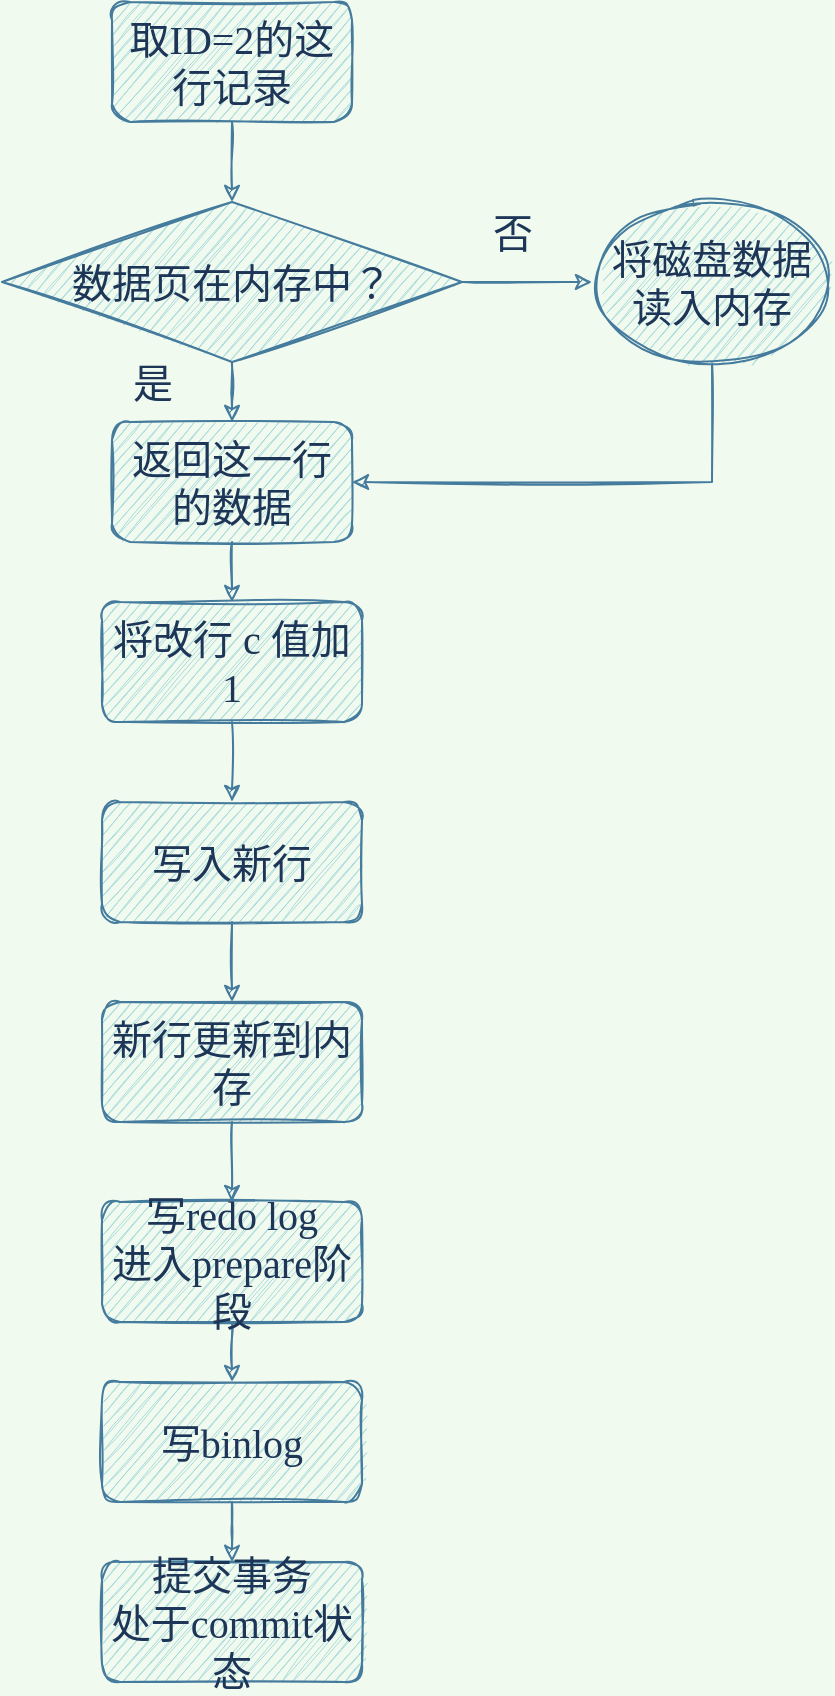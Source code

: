 <mxfile version="14.6.13" type="device"><diagram id="pz7dIH-oF-Ca6s1HQjbF" name="第 1 页"><mxGraphModel dx="1086" dy="923" grid="1" gridSize="10" guides="1" tooltips="1" connect="1" arrows="1" fold="1" page="1" pageScale="1" pageWidth="827" pageHeight="1169" background="#F1FAEE" math="0" shadow="0"><root><mxCell id="0"/><mxCell id="1" parent="0"/><mxCell id="711_3I2T-d0qmT96BUzj-1" value="取ID=2的这行记录" style="rounded=1;whiteSpace=wrap;html=1;fontSize=20;fontFamily=Ma Shan Zheng;fontSource=https%3A%2F%2Ffonts.googleapis.com%2Fcss%3Ffamily%3DMa%2BShan%2BZheng;fillColor=#A8DADC;strokeColor=#457B9D;fontColor=#1D3557;sketch=1;" vertex="1" parent="1"><mxGeometry x="340" y="110" width="120" height="60" as="geometry"/></mxCell><mxCell id="711_3I2T-d0qmT96BUzj-12" style="edgeStyle=orthogonalEdgeStyle;rounded=0;orthogonalLoop=1;jettySize=auto;html=1;exitX=1;exitY=0.5;exitDx=0;exitDy=0;entryX=0;entryY=0.5;entryDx=0;entryDy=0;fontFamily=Ma Shan Zheng;fontSource=https%3A%2F%2Ffonts.googleapis.com%2Fcss%3Ffamily%3DMa%2BShan%2BZheng;fontSize=20;labelBackgroundColor=#F1FAEE;strokeColor=#457B9D;fontColor=#1D3557;sketch=1;" edge="1" parent="1" source="711_3I2T-d0qmT96BUzj-2" target="711_3I2T-d0qmT96BUzj-10"><mxGeometry relative="1" as="geometry"/></mxCell><mxCell id="711_3I2T-d0qmT96BUzj-13" style="edgeStyle=orthogonalEdgeStyle;rounded=0;orthogonalLoop=1;jettySize=auto;html=1;exitX=0.5;exitY=1;exitDx=0;exitDy=0;fontFamily=Ma Shan Zheng;fontSource=https%3A%2F%2Ffonts.googleapis.com%2Fcss%3Ffamily%3DMa%2BShan%2BZheng;fontSize=20;labelBackgroundColor=#F1FAEE;strokeColor=#457B9D;fontColor=#1D3557;sketch=1;" edge="1" parent="1" source="711_3I2T-d0qmT96BUzj-2" target="711_3I2T-d0qmT96BUzj-3"><mxGeometry relative="1" as="geometry"/></mxCell><mxCell id="711_3I2T-d0qmT96BUzj-2" value="数据页在内存中？" style="rhombus;whiteSpace=wrap;html=1;fontFamily=Ma Shan Zheng;fontSource=https%3A%2F%2Ffonts.googleapis.com%2Fcss%3Ffamily%3DMa%2BShan%2BZheng;fontSize=20;fillColor=#A8DADC;strokeColor=#457B9D;fontColor=#1D3557;sketch=1;" vertex="1" parent="1"><mxGeometry x="285" y="210" width="230" height="80" as="geometry"/></mxCell><mxCell id="711_3I2T-d0qmT96BUzj-14" style="edgeStyle=orthogonalEdgeStyle;rounded=0;orthogonalLoop=1;jettySize=auto;html=1;exitX=0.5;exitY=1;exitDx=0;exitDy=0;entryX=0.5;entryY=0;entryDx=0;entryDy=0;fontFamily=Ma Shan Zheng;fontSource=https%3A%2F%2Ffonts.googleapis.com%2Fcss%3Ffamily%3DMa%2BShan%2BZheng;fontSize=20;labelBackgroundColor=#F1FAEE;strokeColor=#457B9D;fontColor=#1D3557;sketch=1;" edge="1" parent="1" source="711_3I2T-d0qmT96BUzj-3" target="711_3I2T-d0qmT96BUzj-4"><mxGeometry relative="1" as="geometry"/></mxCell><mxCell id="711_3I2T-d0qmT96BUzj-3" value="返回这一行的数据" style="rounded=1;whiteSpace=wrap;html=1;fontSize=20;fontFamily=Ma Shan Zheng;fontSource=https%3A%2F%2Ffonts.googleapis.com%2Fcss%3Ffamily%3DMa%2BShan%2BZheng;fillColor=#A8DADC;strokeColor=#457B9D;fontColor=#1D3557;sketch=1;" vertex="1" parent="1"><mxGeometry x="340" y="320" width="120" height="60" as="geometry"/></mxCell><mxCell id="711_3I2T-d0qmT96BUzj-15" style="edgeStyle=orthogonalEdgeStyle;rounded=0;orthogonalLoop=1;jettySize=auto;html=1;exitX=0.5;exitY=1;exitDx=0;exitDy=0;fontFamily=Ma Shan Zheng;fontSource=https%3A%2F%2Ffonts.googleapis.com%2Fcss%3Ffamily%3DMa%2BShan%2BZheng;fontSize=20;labelBackgroundColor=#F1FAEE;strokeColor=#457B9D;fontColor=#1D3557;sketch=1;" edge="1" parent="1" source="711_3I2T-d0qmT96BUzj-4" target="711_3I2T-d0qmT96BUzj-5"><mxGeometry relative="1" as="geometry"/></mxCell><mxCell id="711_3I2T-d0qmT96BUzj-4" value="将改行 c 值加1" style="rounded=1;whiteSpace=wrap;html=1;fontSize=20;fontFamily=Ma Shan Zheng;fontSource=https%3A%2F%2Ffonts.googleapis.com%2Fcss%3Ffamily%3DMa%2BShan%2BZheng;fillColor=#A8DADC;strokeColor=#457B9D;fontColor=#1D3557;sketch=1;" vertex="1" parent="1"><mxGeometry x="335" y="410" width="130" height="60" as="geometry"/></mxCell><mxCell id="711_3I2T-d0qmT96BUzj-16" style="edgeStyle=orthogonalEdgeStyle;rounded=0;orthogonalLoop=1;jettySize=auto;html=1;exitX=0.5;exitY=1;exitDx=0;exitDy=0;entryX=0.5;entryY=0;entryDx=0;entryDy=0;fontFamily=Ma Shan Zheng;fontSource=https%3A%2F%2Ffonts.googleapis.com%2Fcss%3Ffamily%3DMa%2BShan%2BZheng;fontSize=20;labelBackgroundColor=#F1FAEE;strokeColor=#457B9D;fontColor=#1D3557;sketch=1;" edge="1" parent="1" source="711_3I2T-d0qmT96BUzj-5" target="711_3I2T-d0qmT96BUzj-6"><mxGeometry relative="1" as="geometry"/></mxCell><mxCell id="711_3I2T-d0qmT96BUzj-5" value="写入新行" style="rounded=1;whiteSpace=wrap;html=1;fontSize=20;fontFamily=Ma Shan Zheng;fontSource=https%3A%2F%2Ffonts.googleapis.com%2Fcss%3Ffamily%3DMa%2BShan%2BZheng;fillColor=#A8DADC;strokeColor=#457B9D;fontColor=#1D3557;sketch=1;" vertex="1" parent="1"><mxGeometry x="335" y="510" width="130" height="60" as="geometry"/></mxCell><mxCell id="711_3I2T-d0qmT96BUzj-17" style="edgeStyle=orthogonalEdgeStyle;rounded=0;orthogonalLoop=1;jettySize=auto;html=1;exitX=0.5;exitY=1;exitDx=0;exitDy=0;entryX=0.5;entryY=0;entryDx=0;entryDy=0;fontFamily=Ma Shan Zheng;fontSource=https%3A%2F%2Ffonts.googleapis.com%2Fcss%3Ffamily%3DMa%2BShan%2BZheng;fontSize=20;labelBackgroundColor=#F1FAEE;strokeColor=#457B9D;fontColor=#1D3557;sketch=1;" edge="1" parent="1" source="711_3I2T-d0qmT96BUzj-6" target="711_3I2T-d0qmT96BUzj-7"><mxGeometry relative="1" as="geometry"/></mxCell><mxCell id="711_3I2T-d0qmT96BUzj-6" value="新行更新到内存" style="rounded=1;whiteSpace=wrap;html=1;fontSize=20;fontFamily=Ma Shan Zheng;fontSource=https%3A%2F%2Ffonts.googleapis.com%2Fcss%3Ffamily%3DMa%2BShan%2BZheng;fillColor=#A8DADC;strokeColor=#457B9D;fontColor=#1D3557;sketch=1;" vertex="1" parent="1"><mxGeometry x="335" y="610" width="130" height="60" as="geometry"/></mxCell><mxCell id="711_3I2T-d0qmT96BUzj-18" style="edgeStyle=orthogonalEdgeStyle;rounded=0;orthogonalLoop=1;jettySize=auto;html=1;exitX=0.5;exitY=1;exitDx=0;exitDy=0;entryX=0.5;entryY=0;entryDx=0;entryDy=0;fontFamily=Ma Shan Zheng;fontSource=https%3A%2F%2Ffonts.googleapis.com%2Fcss%3Ffamily%3DMa%2BShan%2BZheng;fontSize=20;labelBackgroundColor=#F1FAEE;strokeColor=#457B9D;fontColor=#1D3557;sketch=1;" edge="1" parent="1" source="711_3I2T-d0qmT96BUzj-7" target="711_3I2T-d0qmT96BUzj-8"><mxGeometry relative="1" as="geometry"/></mxCell><mxCell id="711_3I2T-d0qmT96BUzj-7" value="写redo log&lt;br&gt;进入prepare阶段" style="rounded=1;whiteSpace=wrap;html=1;fontSize=20;fontFamily=Ma Shan Zheng;fontSource=https%3A%2F%2Ffonts.googleapis.com%2Fcss%3Ffamily%3DMa%2BShan%2BZheng;fillColor=#A8DADC;strokeColor=#457B9D;fontColor=#1D3557;sketch=1;" vertex="1" parent="1"><mxGeometry x="335" y="710" width="130" height="60" as="geometry"/></mxCell><mxCell id="711_3I2T-d0qmT96BUzj-19" style="edgeStyle=orthogonalEdgeStyle;rounded=0;orthogonalLoop=1;jettySize=auto;html=1;exitX=0.5;exitY=1;exitDx=0;exitDy=0;fontFamily=Ma Shan Zheng;fontSource=https%3A%2F%2Ffonts.googleapis.com%2Fcss%3Ffamily%3DMa%2BShan%2BZheng;fontSize=20;labelBackgroundColor=#F1FAEE;strokeColor=#457B9D;fontColor=#1D3557;sketch=1;" edge="1" parent="1" source="711_3I2T-d0qmT96BUzj-8" target="711_3I2T-d0qmT96BUzj-9"><mxGeometry relative="1" as="geometry"/></mxCell><mxCell id="711_3I2T-d0qmT96BUzj-8" value="写binlog" style="rounded=1;whiteSpace=wrap;html=1;fontSize=20;fontFamily=Ma Shan Zheng;fontSource=https%3A%2F%2Ffonts.googleapis.com%2Fcss%3Ffamily%3DMa%2BShan%2BZheng;fillColor=#A8DADC;strokeColor=#457B9D;fontColor=#1D3557;sketch=1;" vertex="1" parent="1"><mxGeometry x="335" y="800" width="130" height="60" as="geometry"/></mxCell><mxCell id="711_3I2T-d0qmT96BUzj-9" value="提交事务&lt;br&gt;处于commit状态" style="rounded=1;whiteSpace=wrap;html=1;fontSize=20;fontFamily=Ma Shan Zheng;fontSource=https%3A%2F%2Ffonts.googleapis.com%2Fcss%3Ffamily%3DMa%2BShan%2BZheng;fillColor=#A8DADC;strokeColor=#457B9D;fontColor=#1D3557;sketch=1;" vertex="1" parent="1"><mxGeometry x="335" y="890" width="130" height="60" as="geometry"/></mxCell><mxCell id="711_3I2T-d0qmT96BUzj-22" style="edgeStyle=orthogonalEdgeStyle;rounded=0;orthogonalLoop=1;jettySize=auto;html=1;exitX=0.5;exitY=1;exitDx=0;exitDy=0;entryX=1;entryY=0.5;entryDx=0;entryDy=0;fontFamily=Ma Shan Zheng;fontSource=https%3A%2F%2Ffonts.googleapis.com%2Fcss%3Ffamily%3DMa%2BShan%2BZheng;fontSize=20;labelBackgroundColor=#F1FAEE;strokeColor=#457B9D;fontColor=#1D3557;sketch=1;" edge="1" parent="1" source="711_3I2T-d0qmT96BUzj-10" target="711_3I2T-d0qmT96BUzj-3"><mxGeometry relative="1" as="geometry"/></mxCell><mxCell id="711_3I2T-d0qmT96BUzj-10" value="将磁盘数据读入内存" style="ellipse;whiteSpace=wrap;html=1;fontFamily=Ma Shan Zheng;fontSource=https%3A%2F%2Ffonts.googleapis.com%2Fcss%3Ffamily%3DMa%2BShan%2BZheng;fontSize=20;fillColor=#A8DADC;strokeColor=#457B9D;fontColor=#1D3557;sketch=1;" vertex="1" parent="1"><mxGeometry x="580" y="210" width="120" height="80" as="geometry"/></mxCell><mxCell id="711_3I2T-d0qmT96BUzj-11" value="" style="endArrow=classic;html=1;fontFamily=Ma Shan Zheng;fontSource=https%3A%2F%2Ffonts.googleapis.com%2Fcss%3Ffamily%3DMa%2BShan%2BZheng;fontSize=20;entryX=0.5;entryY=0;entryDx=0;entryDy=0;exitX=0.5;exitY=1;exitDx=0;exitDy=0;labelBackgroundColor=#F1FAEE;strokeColor=#457B9D;fontColor=#1D3557;sketch=1;" edge="1" parent="1" source="711_3I2T-d0qmT96BUzj-1" target="711_3I2T-d0qmT96BUzj-2"><mxGeometry width="50" height="50" relative="1" as="geometry"><mxPoint x="390" y="550" as="sourcePoint"/><mxPoint x="440" y="500" as="targetPoint"/></mxGeometry></mxCell><mxCell id="711_3I2T-d0qmT96BUzj-20" value="是" style="text;html=1;align=center;verticalAlign=middle;resizable=0;points=[];autosize=1;strokeColor=none;fontSize=20;fontFamily=Ma Shan Zheng;fontColor=#1D3557;sketch=1;" vertex="1" parent="1"><mxGeometry x="340" y="285" width="40" height="30" as="geometry"/></mxCell><mxCell id="711_3I2T-d0qmT96BUzj-21" value="否" style="text;html=1;align=center;verticalAlign=middle;resizable=0;points=[];autosize=1;strokeColor=none;fontSize=20;fontFamily=Ma Shan Zheng;fontColor=#1D3557;sketch=1;" vertex="1" parent="1"><mxGeometry x="520" y="210" width="40" height="30" as="geometry"/></mxCell></root></mxGraphModel></diagram></mxfile>